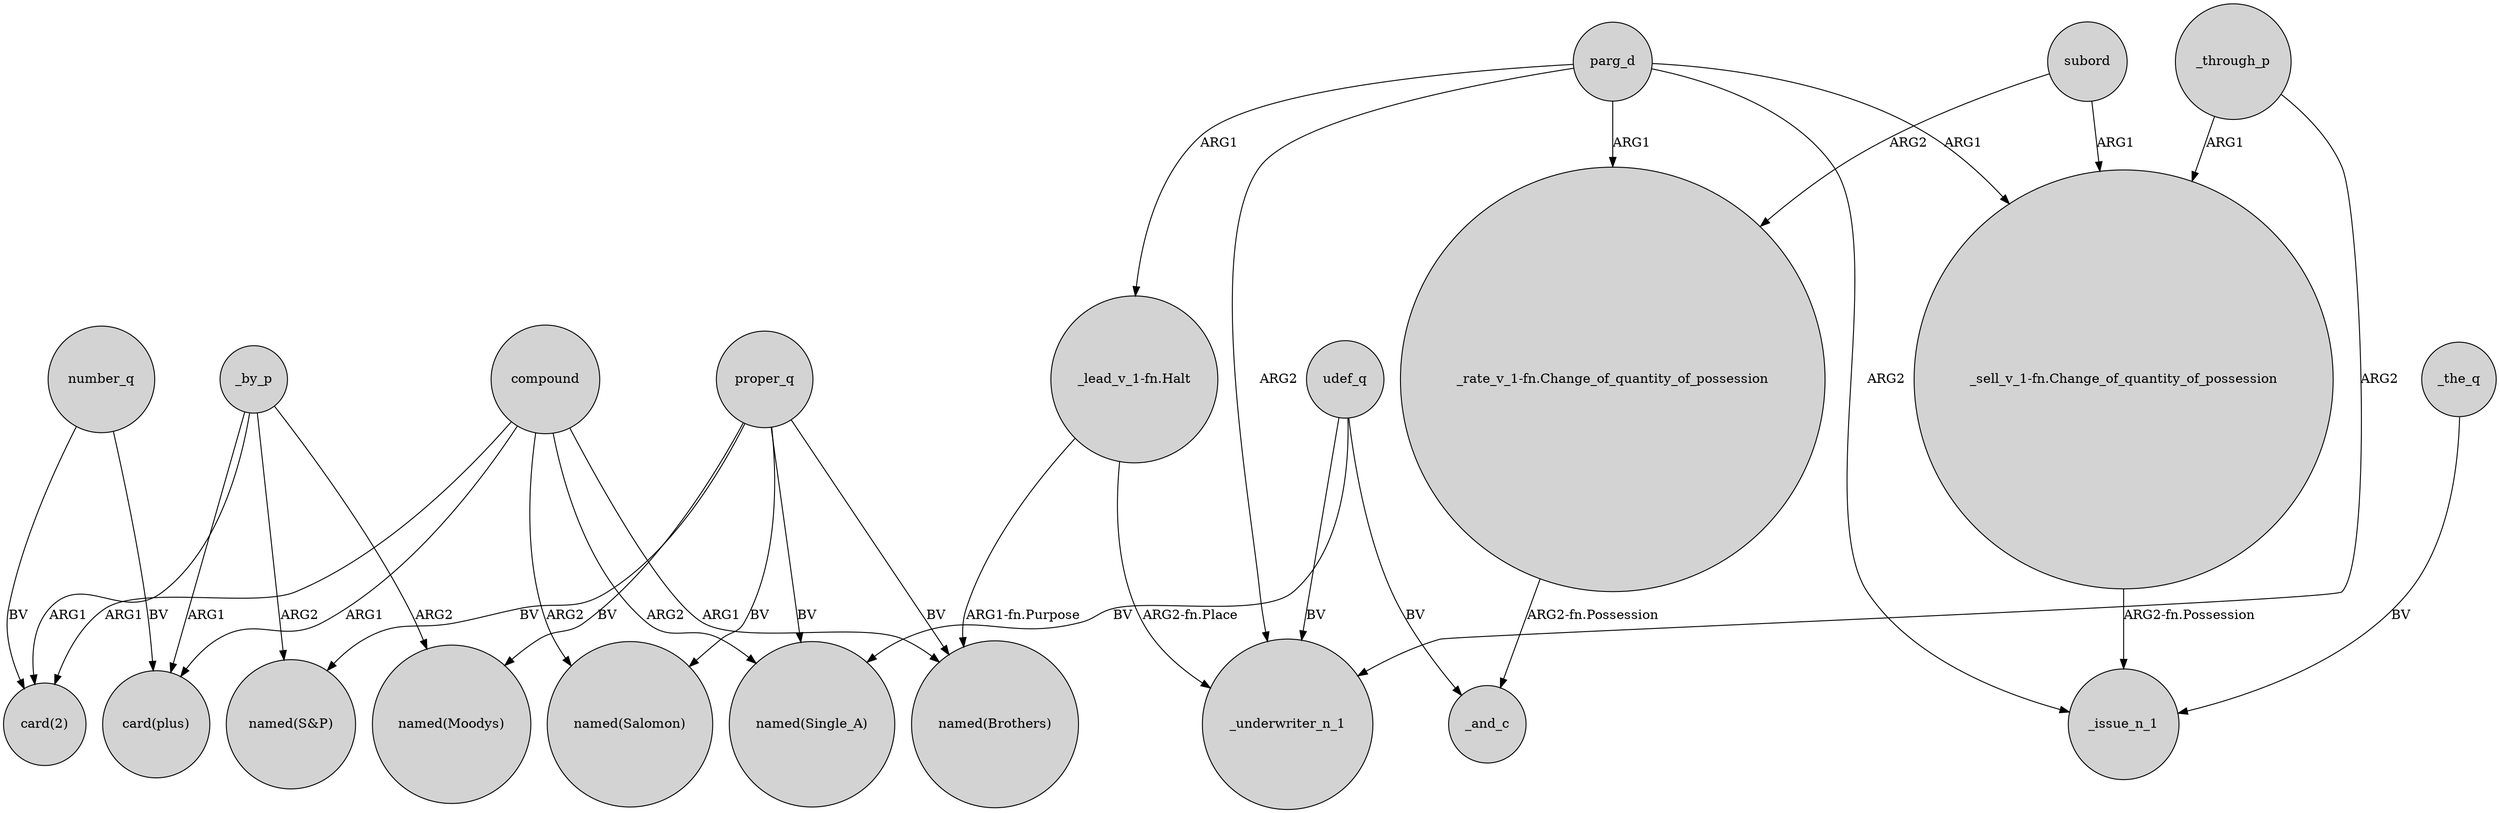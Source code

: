digraph {
	node [shape=circle style=filled]
	number_q -> "card(plus)" [label=BV]
	number_q -> "card(2)" [label=BV]
	"_sell_v_1-fn.Change_of_quantity_of_possession" -> _issue_n_1 [label="ARG2-fn.Possession"]
	compound -> "named(Salomon)" [label=ARG2]
	_by_p -> "named(Moodys)" [label=ARG2]
	proper_q -> "named(Moodys)" [label=BV]
	proper_q -> "named(S&P)" [label=BV]
	_by_p -> "named(S&P)" [label=ARG2]
	udef_q -> _and_c [label=BV]
	"_lead_v_1-fn.Halt" -> "named(Brothers)" [label="ARG1-fn.Purpose"]
	subord -> "_sell_v_1-fn.Change_of_quantity_of_possession" [label=ARG1]
	parg_d -> "_sell_v_1-fn.Change_of_quantity_of_possession" [label=ARG1]
	_by_p -> "card(2)" [label=ARG1]
	compound -> "named(Single_A)" [label=ARG2]
	_through_p -> _underwriter_n_1 [label=ARG2]
	udef_q -> _underwriter_n_1 [label=BV]
	subord -> "_rate_v_1-fn.Change_of_quantity_of_possession" [label=ARG2]
	"_rate_v_1-fn.Change_of_quantity_of_possession" -> _and_c [label="ARG2-fn.Possession"]
	compound -> "named(Brothers)" [label=ARG1]
	compound -> "card(2)" [label=ARG1]
	parg_d -> "_lead_v_1-fn.Halt" [label=ARG1]
	_by_p -> "card(plus)" [label=ARG1]
	proper_q -> "named(Brothers)" [label=BV]
	"_lead_v_1-fn.Halt" -> _underwriter_n_1 [label="ARG2-fn.Place"]
	proper_q -> "named(Salomon)" [label=BV]
	udef_q -> "named(Single_A)" [label=BV]
	parg_d -> "_rate_v_1-fn.Change_of_quantity_of_possession" [label=ARG1]
	compound -> "card(plus)" [label=ARG1]
	parg_d -> _issue_n_1 [label=ARG2]
	parg_d -> _underwriter_n_1 [label=ARG2]
	_through_p -> "_sell_v_1-fn.Change_of_quantity_of_possession" [label=ARG1]
	proper_q -> "named(Single_A)" [label=BV]
	_the_q -> _issue_n_1 [label=BV]
}
